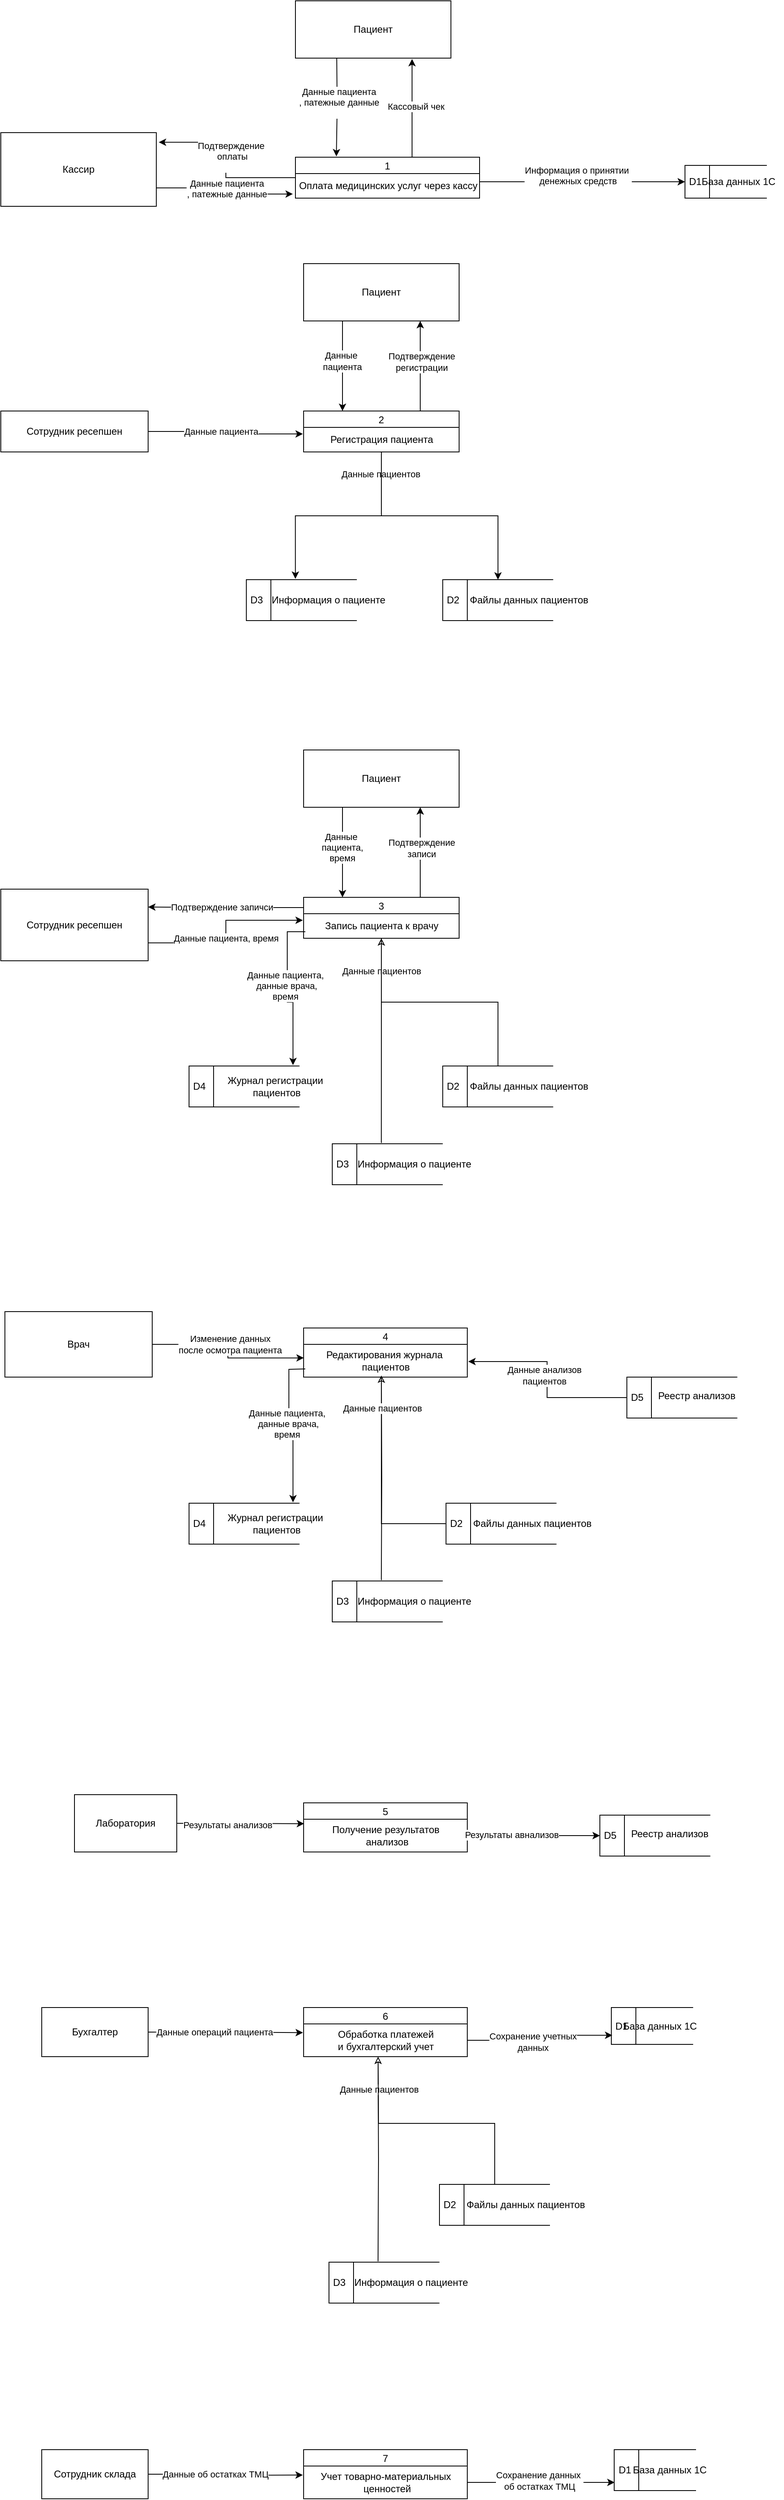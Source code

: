 <mxfile version="26.0.16">
  <diagram name="Страница — 1" id="IxBB79-dDgnIGs27lhgG">
    <mxGraphModel dx="1605" dy="782" grid="1" gridSize="10" guides="1" tooltips="1" connect="1" arrows="1" fold="1" page="1" pageScale="1" pageWidth="827" pageHeight="1169" math="0" shadow="0">
      <root>
        <mxCell id="0" />
        <mxCell id="1" parent="0" />
        <mxCell id="ZS_8tYmgAN2g3dUHmIlU-1" value="1" style="swimlane;fontStyle=0;childLayout=stackLayout;horizontal=1;startSize=20;fillColor=#ffffff;horizontalStack=0;resizeParent=1;resizeParentMax=0;resizeLast=0;collapsible=0;marginBottom=0;swimlaneFillColor=#ffffff;" parent="1" vertex="1">
          <mxGeometry x="310" y="720" width="225" height="50" as="geometry" />
        </mxCell>
        <mxCell id="ZS_8tYmgAN2g3dUHmIlU-6" value="Оплата медицинских услуг через кассу" style="text;html=1;align=center;verticalAlign=middle;resizable=0;points=[];autosize=1;strokeColor=none;fillColor=none;" parent="ZS_8tYmgAN2g3dUHmIlU-1" vertex="1">
          <mxGeometry y="20" width="225" height="30" as="geometry" />
        </mxCell>
        <mxCell id="ZS_8tYmgAN2g3dUHmIlU-9" style="edgeStyle=orthogonalEdgeStyle;rounded=0;orthogonalLoop=1;jettySize=auto;html=1;exitX=0.75;exitY=1;exitDx=0;exitDy=0;entryX=0.75;entryY=0;entryDx=0;entryDy=0;startArrow=classic;startFill=1;endArrow=none;" parent="1" edge="1">
          <mxGeometry relative="1" as="geometry">
            <mxPoint x="452.5" y="600" as="sourcePoint" />
            <mxPoint x="452.5" y="720" as="targetPoint" />
          </mxGeometry>
        </mxCell>
        <mxCell id="ZS_8tYmgAN2g3dUHmIlU-10" value="Кассовый чек" style="edgeLabel;html=1;align=center;verticalAlign=middle;resizable=0;points=[];" parent="ZS_8tYmgAN2g3dUHmIlU-9" vertex="1" connectable="0">
          <mxGeometry x="-0.04" y="4" relative="1" as="geometry">
            <mxPoint as="offset" />
          </mxGeometry>
        </mxCell>
        <mxCell id="ZS_8tYmgAN2g3dUHmIlU-2" value="Кассир" style="html=1;dashed=0;whiteSpace=wrap;" parent="1" vertex="1">
          <mxGeometry x="-50" y="690" width="190" height="90" as="geometry" />
        </mxCell>
        <mxCell id="ZS_8tYmgAN2g3dUHmIlU-4" value="&lt;div style=&quot;forced-color-adjust: none;&quot;&gt;&lt;div style=&quot;forced-color-adjust: none;&quot;&gt;Данные пациента&lt;div&gt;, патежные данные&lt;div&gt;&lt;br&gt;&lt;/div&gt;&lt;/div&gt;&lt;/div&gt;&lt;/div&gt;" style="edgeStyle=orthogonalEdgeStyle;rounded=0;orthogonalLoop=1;jettySize=auto;html=1;entryX=-0.014;entryY=0.833;entryDx=0;entryDy=0;exitX=1;exitY=0.75;exitDx=0;exitDy=0;entryPerimeter=0;" parent="1" source="ZS_8tYmgAN2g3dUHmIlU-2" target="ZS_8tYmgAN2g3dUHmIlU-6" edge="1">
          <mxGeometry x="0.077" relative="1" as="geometry">
            <mxPoint x="357.5" y="720" as="targetPoint" />
            <mxPoint as="offset" />
          </mxGeometry>
        </mxCell>
        <mxCell id="ZS_8tYmgAN2g3dUHmIlU-7" value="D1&lt;span style=&quot;white-space: pre;&quot;&gt;&#x9;&lt;/span&gt;" style="html=1;dashed=0;whiteSpace=wrap;shape=mxgraph.dfd.dataStoreID;align=left;spacingLeft=3;points=[[0,0],[0.5,0],[1,0],[0,0.5],[1,0.5],[0,1],[0.5,1],[1,1]];" parent="1" vertex="1">
          <mxGeometry x="786" y="730" width="100" height="40" as="geometry" />
        </mxCell>
        <mxCell id="ZS_8tYmgAN2g3dUHmIlU-12" style="edgeStyle=orthogonalEdgeStyle;rounded=0;orthogonalLoop=1;jettySize=auto;html=1;entryX=0;entryY=0.5;entryDx=0;entryDy=0;exitX=1;exitY=0.333;exitDx=0;exitDy=0;exitPerimeter=0;" parent="1" source="ZS_8tYmgAN2g3dUHmIlU-6" target="ZS_8tYmgAN2g3dUHmIlU-7" edge="1">
          <mxGeometry relative="1" as="geometry" />
        </mxCell>
        <mxCell id="ZS_8tYmgAN2g3dUHmIlU-14" value="Информация о принятии&amp;nbsp;&lt;div&gt;денежных средств&lt;div&gt;&lt;br&gt;&lt;/div&gt;&lt;/div&gt;" style="edgeLabel;html=1;align=center;verticalAlign=middle;resizable=0;points=[];" parent="ZS_8tYmgAN2g3dUHmIlU-12" vertex="1" connectable="0">
          <mxGeometry x="-0.309" y="1" relative="1" as="geometry">
            <mxPoint x="33" as="offset" />
          </mxGeometry>
        </mxCell>
        <mxCell id="ZS_8tYmgAN2g3dUHmIlU-13" value="&lt;span style=&quot;text-align: left; text-wrap-mode: wrap;&quot;&gt;База данных 1С&lt;/span&gt;" style="text;html=1;align=center;verticalAlign=middle;resizable=0;points=[];autosize=1;strokeColor=none;fillColor=none;" parent="1" vertex="1">
          <mxGeometry x="796" y="735" width="110" height="30" as="geometry" />
        </mxCell>
        <mxCell id="ZS_8tYmgAN2g3dUHmIlU-15" value="Сотрудник ресепшен" style="html=1;dashed=0;whiteSpace=wrap;" parent="1" vertex="1">
          <mxGeometry x="-50" y="1614" width="180" height="87.5" as="geometry" />
        </mxCell>
        <mxCell id="ZS_8tYmgAN2g3dUHmIlU-26" style="edgeStyle=orthogonalEdgeStyle;rounded=0;orthogonalLoop=1;jettySize=auto;html=1;exitX=0.75;exitY=0;exitDx=0;exitDy=0;entryX=0.75;entryY=1;entryDx=0;entryDy=0;" parent="1" source="ZS_8tYmgAN2g3dUHmIlU-16" target="ZS_8tYmgAN2g3dUHmIlU-23" edge="1">
          <mxGeometry relative="1" as="geometry" />
        </mxCell>
        <mxCell id="ZS_8tYmgAN2g3dUHmIlU-27" value="Подтверждение&lt;div&gt;&amp;nbsp;записи&amp;nbsp;&lt;/div&gt;" style="edgeLabel;html=1;align=center;verticalAlign=middle;resizable=0;points=[];" parent="ZS_8tYmgAN2g3dUHmIlU-26" vertex="1" connectable="0">
          <mxGeometry x="0.091" relative="1" as="geometry">
            <mxPoint x="1" as="offset" />
          </mxGeometry>
        </mxCell>
        <mxCell id="ZS_8tYmgAN2g3dUHmIlU-31" style="edgeStyle=orthogonalEdgeStyle;rounded=0;orthogonalLoop=1;jettySize=auto;html=1;exitX=0;exitY=0.25;exitDx=0;exitDy=0;entryX=1;entryY=0.25;entryDx=0;entryDy=0;" parent="1" source="ZS_8tYmgAN2g3dUHmIlU-16" target="ZS_8tYmgAN2g3dUHmIlU-15" edge="1">
          <mxGeometry relative="1" as="geometry" />
        </mxCell>
        <mxCell id="ZS_8tYmgAN2g3dUHmIlU-32" value="Подтверждение запичси" style="edgeLabel;html=1;align=center;verticalAlign=middle;resizable=0;points=[];" parent="ZS_8tYmgAN2g3dUHmIlU-31" vertex="1" connectable="0">
          <mxGeometry x="0.213" relative="1" as="geometry">
            <mxPoint x="15" as="offset" />
          </mxGeometry>
        </mxCell>
        <mxCell id="ZS_8tYmgAN2g3dUHmIlU-16" value="3" style="swimlane;fontStyle=0;childLayout=stackLayout;horizontal=1;startSize=20;fillColor=#ffffff;horizontalStack=0;resizeParent=1;resizeParentMax=0;resizeLast=0;collapsible=0;marginBottom=0;swimlaneFillColor=#ffffff;" parent="1" vertex="1">
          <mxGeometry x="320" y="1624" width="190" height="50" as="geometry" />
        </mxCell>
        <mxCell id="ZS_8tYmgAN2g3dUHmIlU-17" value="Запись пациента к врачу" style="text;html=1;align=center;verticalAlign=middle;resizable=0;points=[];autosize=1;strokeColor=none;fillColor=none;" parent="ZS_8tYmgAN2g3dUHmIlU-16" vertex="1">
          <mxGeometry y="20" width="190" height="30" as="geometry" />
        </mxCell>
        <mxCell id="ZS_8tYmgAN2g3dUHmIlU-18" value="Пациент" style="html=1;dashed=0;whiteSpace=wrap;" parent="1" vertex="1">
          <mxGeometry x="310" y="529" width="190" height="70" as="geometry" />
        </mxCell>
        <mxCell id="ZS_8tYmgAN2g3dUHmIlU-19" style="edgeStyle=orthogonalEdgeStyle;rounded=0;orthogonalLoop=1;jettySize=auto;html=1;entryX=0.25;entryY=0;entryDx=0;entryDy=0;exitX=0.25;exitY=1;exitDx=0;exitDy=0;" parent="1" edge="1">
          <mxGeometry relative="1" as="geometry">
            <mxPoint x="360.5" y="599" as="sourcePoint" />
            <mxPoint x="360" y="719" as="targetPoint" />
          </mxGeometry>
        </mxCell>
        <mxCell id="ZS_8tYmgAN2g3dUHmIlU-20" value="Данные пациента&lt;div&gt;, патежные данные&lt;div&gt;&lt;br&gt;&lt;/div&gt;&lt;/div&gt;" style="edgeLabel;html=1;align=center;verticalAlign=middle;resizable=0;points=[];" parent="ZS_8tYmgAN2g3dUHmIlU-19" vertex="1" connectable="0">
          <mxGeometry x="-0.106" y="2" relative="1" as="geometry">
            <mxPoint as="offset" />
          </mxGeometry>
        </mxCell>
        <mxCell id="ZS_8tYmgAN2g3dUHmIlU-21" style="edgeStyle=orthogonalEdgeStyle;rounded=0;orthogonalLoop=1;jettySize=auto;html=1;entryX=1.016;entryY=0.13;entryDx=0;entryDy=0;entryPerimeter=0;" parent="1" source="ZS_8tYmgAN2g3dUHmIlU-1" target="ZS_8tYmgAN2g3dUHmIlU-2" edge="1">
          <mxGeometry relative="1" as="geometry" />
        </mxCell>
        <mxCell id="ZS_8tYmgAN2g3dUHmIlU-22" value="Подтверждение&lt;div&gt;&amp;nbsp;о&lt;span style=&quot;background-color: light-dark(#ffffff, var(--ge-dark-color, #121212)); color: light-dark(rgb(0, 0, 0), rgb(255, 255, 255));&quot;&gt;платы&lt;/span&gt;&lt;div&gt;&lt;div&gt;&lt;br&gt;&lt;/div&gt;&lt;/div&gt;&lt;/div&gt;" style="edgeLabel;html=1;align=center;verticalAlign=middle;resizable=0;points=[];" parent="ZS_8tYmgAN2g3dUHmIlU-21" vertex="1" connectable="0">
          <mxGeometry x="0.34" y="4" relative="1" as="geometry">
            <mxPoint x="18" y="13" as="offset" />
          </mxGeometry>
        </mxCell>
        <mxCell id="ZS_8tYmgAN2g3dUHmIlU-24" style="edgeStyle=orthogonalEdgeStyle;rounded=0;orthogonalLoop=1;jettySize=auto;html=1;exitX=0.25;exitY=1;exitDx=0;exitDy=0;entryX=0.25;entryY=0;entryDx=0;entryDy=0;" parent="1" source="ZS_8tYmgAN2g3dUHmIlU-23" target="ZS_8tYmgAN2g3dUHmIlU-16" edge="1">
          <mxGeometry relative="1" as="geometry" />
        </mxCell>
        <mxCell id="ZS_8tYmgAN2g3dUHmIlU-25" value="Данные&amp;nbsp;&lt;div&gt;пациента,&lt;/div&gt;&lt;div&gt;время&lt;/div&gt;" style="edgeLabel;html=1;align=center;verticalAlign=middle;resizable=0;points=[];" parent="ZS_8tYmgAN2g3dUHmIlU-24" vertex="1" connectable="0">
          <mxGeometry x="-0.109" y="-1" relative="1" as="geometry">
            <mxPoint as="offset" />
          </mxGeometry>
        </mxCell>
        <mxCell id="ZS_8tYmgAN2g3dUHmIlU-23" value="Пациент" style="html=1;dashed=0;whiteSpace=wrap;" parent="1" vertex="1">
          <mxGeometry x="320" y="1444" width="190" height="70" as="geometry" />
        </mxCell>
        <mxCell id="ZS_8tYmgAN2g3dUHmIlU-28" style="edgeStyle=orthogonalEdgeStyle;rounded=0;orthogonalLoop=1;jettySize=auto;html=1;exitX=1;exitY=0.75;exitDx=0;exitDy=0;entryX=-0.005;entryY=0.267;entryDx=0;entryDy=0;entryPerimeter=0;" parent="1" source="ZS_8tYmgAN2g3dUHmIlU-15" target="ZS_8tYmgAN2g3dUHmIlU-17" edge="1">
          <mxGeometry relative="1" as="geometry">
            <mxPoint x="320" y="1664" as="targetPoint" />
          </mxGeometry>
        </mxCell>
        <mxCell id="ZS_8tYmgAN2g3dUHmIlU-30" value="Данные пациента, время" style="edgeLabel;html=1;align=center;verticalAlign=middle;resizable=0;points=[];" parent="ZS_8tYmgAN2g3dUHmIlU-28" vertex="1" connectable="0">
          <mxGeometry x="-0.074" relative="1" as="geometry">
            <mxPoint as="offset" />
          </mxGeometry>
        </mxCell>
        <mxCell id="ZS_8tYmgAN2g3dUHmIlU-33" value="Врач" style="html=1;dashed=0;whiteSpace=wrap;" parent="1" vertex="1">
          <mxGeometry x="-45" y="2130" width="180" height="80" as="geometry" />
        </mxCell>
        <mxCell id="ZS_8tYmgAN2g3dUHmIlU-38" value="D4" style="html=1;dashed=0;whiteSpace=wrap;shape=mxgraph.dfd.dataStoreID;align=left;spacingLeft=3;points=[[0,0],[0.5,0],[1,0],[0,0.5],[1,0.5],[0,1],[0.5,1],[1,1]];" parent="1" vertex="1">
          <mxGeometry x="180" y="1830" width="135" height="50" as="geometry" />
        </mxCell>
        <mxCell id="ZS_8tYmgAN2g3dUHmIlU-39" value="Журнал регистрации&lt;div&gt;&amp;nbsp;пациентов&lt;/div&gt;" style="text;html=1;align=center;verticalAlign=middle;resizable=0;points=[];autosize=1;strokeColor=none;fillColor=none;" parent="1" vertex="1">
          <mxGeometry x="215" y="1835" width="140" height="40" as="geometry" />
        </mxCell>
        <mxCell id="ZS_8tYmgAN2g3dUHmIlU-40" value="D3" style="html=1;dashed=0;whiteSpace=wrap;shape=mxgraph.dfd.dataStoreID;align=left;spacingLeft=3;points=[[0,0],[0.5,0],[1,0],[0,0.5],[1,0.5],[0,1],[0.5,1],[1,1]];" parent="1" vertex="1">
          <mxGeometry x="355" y="1925" width="135" height="50" as="geometry" />
        </mxCell>
        <mxCell id="ZS_8tYmgAN2g3dUHmIlU-41" value="Информация о пациенте" style="text;html=1;align=center;verticalAlign=middle;resizable=0;points=[];autosize=1;strokeColor=none;fillColor=none;" parent="1" vertex="1">
          <mxGeometry x="375" y="1935" width="160" height="30" as="geometry" />
        </mxCell>
        <mxCell id="ZS_8tYmgAN2g3dUHmIlU-42" value="D2" style="html=1;dashed=0;whiteSpace=wrap;shape=mxgraph.dfd.dataStoreID;align=left;spacingLeft=3;points=[[0,0],[0.5,0],[1,0],[0,0.5],[1,0.5],[0,1],[0.5,1],[1,1]];" parent="1" vertex="1">
          <mxGeometry x="490" y="1830" width="135" height="50" as="geometry" />
        </mxCell>
        <mxCell id="ZS_8tYmgAN2g3dUHmIlU-43" value="Файлы данных пациентов" style="text;html=1;align=center;verticalAlign=middle;resizable=0;points=[];autosize=1;strokeColor=none;fillColor=none;" parent="1" vertex="1">
          <mxGeometry x="510" y="1840" width="170" height="30" as="geometry" />
        </mxCell>
        <mxCell id="ZS_8tYmgAN2g3dUHmIlU-44" style="edgeStyle=orthogonalEdgeStyle;rounded=0;orthogonalLoop=1;jettySize=auto;html=1;entryX=0.941;entryY=-0.02;entryDx=0;entryDy=0;entryPerimeter=0;exitX=0.011;exitY=0.733;exitDx=0;exitDy=0;exitPerimeter=0;" parent="1" source="ZS_8tYmgAN2g3dUHmIlU-17" target="ZS_8tYmgAN2g3dUHmIlU-38" edge="1">
          <mxGeometry relative="1" as="geometry" />
        </mxCell>
        <mxCell id="ZS_8tYmgAN2g3dUHmIlU-45" value="Данные пациента,&amp;nbsp;&lt;div&gt;данные врача,&lt;/div&gt;&lt;div&gt;время&amp;nbsp;&lt;/div&gt;" style="edgeLabel;html=1;align=center;verticalAlign=middle;resizable=0;points=[];" parent="ZS_8tYmgAN2g3dUHmIlU-44" vertex="1" connectable="0">
          <mxGeometry x="-0.083" y="-1" relative="1" as="geometry">
            <mxPoint as="offset" />
          </mxGeometry>
        </mxCell>
        <mxCell id="ZS_8tYmgAN2g3dUHmIlU-46" style="edgeStyle=orthogonalEdgeStyle;rounded=0;orthogonalLoop=1;jettySize=auto;html=1;entryX=0.444;entryY=-0.02;entryDx=0;entryDy=0;entryPerimeter=0;startArrow=classic;startFill=0;endArrow=none;" parent="1" source="ZS_8tYmgAN2g3dUHmIlU-17" target="ZS_8tYmgAN2g3dUHmIlU-40" edge="1">
          <mxGeometry relative="1" as="geometry" />
        </mxCell>
        <mxCell id="ZS_8tYmgAN2g3dUHmIlU-47" value="Данные пациентов" style="edgeLabel;html=1;align=center;verticalAlign=middle;resizable=0;points=[];" parent="ZS_8tYmgAN2g3dUHmIlU-46" vertex="1" connectable="0">
          <mxGeometry x="-0.2" y="1" relative="1" as="geometry">
            <mxPoint x="-1" y="-60" as="offset" />
          </mxGeometry>
        </mxCell>
        <mxCell id="ZS_8tYmgAN2g3dUHmIlU-48" style="edgeStyle=orthogonalEdgeStyle;rounded=0;orthogonalLoop=1;jettySize=auto;html=1;entryX=0.5;entryY=0;entryDx=0;entryDy=0;endArrow=none;startFill=0;" parent="1" source="ZS_8tYmgAN2g3dUHmIlU-17" target="ZS_8tYmgAN2g3dUHmIlU-42" edge="1">
          <mxGeometry relative="1" as="geometry" />
        </mxCell>
        <mxCell id="ZS_8tYmgAN2g3dUHmIlU-49" value="Сотрудник ресепшен" style="html=1;dashed=0;whiteSpace=wrap;" parent="1" vertex="1">
          <mxGeometry x="-50" y="1030" width="180" height="50" as="geometry" />
        </mxCell>
        <mxCell id="ZS_8tYmgAN2g3dUHmIlU-50" style="edgeStyle=orthogonalEdgeStyle;rounded=0;orthogonalLoop=1;jettySize=auto;html=1;exitX=0.75;exitY=0;exitDx=0;exitDy=0;entryX=0.75;entryY=1;entryDx=0;entryDy=0;" parent="1" source="ZS_8tYmgAN2g3dUHmIlU-54" target="ZS_8tYmgAN2g3dUHmIlU-58" edge="1">
          <mxGeometry relative="1" as="geometry" />
        </mxCell>
        <mxCell id="ZS_8tYmgAN2g3dUHmIlU-51" value="Подтверждение&lt;div&gt;&amp;nbsp;регистрации&amp;nbsp;&lt;/div&gt;" style="edgeLabel;html=1;align=center;verticalAlign=middle;resizable=0;points=[];" parent="ZS_8tYmgAN2g3dUHmIlU-50" vertex="1" connectable="0">
          <mxGeometry x="0.091" relative="1" as="geometry">
            <mxPoint x="1" as="offset" />
          </mxGeometry>
        </mxCell>
        <mxCell id="ZS_8tYmgAN2g3dUHmIlU-54" value="2" style="swimlane;fontStyle=0;childLayout=stackLayout;horizontal=1;startSize=20;fillColor=#ffffff;horizontalStack=0;resizeParent=1;resizeParentMax=0;resizeLast=0;collapsible=0;marginBottom=0;swimlaneFillColor=#ffffff;" parent="1" vertex="1">
          <mxGeometry x="320" y="1030" width="190" height="50" as="geometry" />
        </mxCell>
        <mxCell id="ZS_8tYmgAN2g3dUHmIlU-55" value="Регистрация пациента" style="text;html=1;align=center;verticalAlign=middle;resizable=0;points=[];autosize=1;strokeColor=none;fillColor=none;" parent="ZS_8tYmgAN2g3dUHmIlU-54" vertex="1">
          <mxGeometry y="20" width="190" height="30" as="geometry" />
        </mxCell>
        <mxCell id="ZS_8tYmgAN2g3dUHmIlU-56" style="edgeStyle=orthogonalEdgeStyle;rounded=0;orthogonalLoop=1;jettySize=auto;html=1;exitX=0.25;exitY=1;exitDx=0;exitDy=0;entryX=0.25;entryY=0;entryDx=0;entryDy=0;" parent="1" source="ZS_8tYmgAN2g3dUHmIlU-58" target="ZS_8tYmgAN2g3dUHmIlU-54" edge="1">
          <mxGeometry relative="1" as="geometry" />
        </mxCell>
        <mxCell id="ZS_8tYmgAN2g3dUHmIlU-57" value="Данные&amp;nbsp;&lt;div&gt;пациента&lt;/div&gt;" style="edgeLabel;html=1;align=center;verticalAlign=middle;resizable=0;points=[];" parent="ZS_8tYmgAN2g3dUHmIlU-56" vertex="1" connectable="0">
          <mxGeometry x="-0.109" y="-1" relative="1" as="geometry">
            <mxPoint as="offset" />
          </mxGeometry>
        </mxCell>
        <mxCell id="ZS_8tYmgAN2g3dUHmIlU-58" value="Пациент" style="html=1;dashed=0;whiteSpace=wrap;" parent="1" vertex="1">
          <mxGeometry x="320" y="850" width="190" height="70" as="geometry" />
        </mxCell>
        <mxCell id="ZS_8tYmgAN2g3dUHmIlU-59" style="edgeStyle=orthogonalEdgeStyle;rounded=0;orthogonalLoop=1;jettySize=auto;html=1;exitX=1;exitY=0.5;exitDx=0;exitDy=0;entryX=-0.005;entryY=0.267;entryDx=0;entryDy=0;entryPerimeter=0;" parent="1" source="ZS_8tYmgAN2g3dUHmIlU-49" target="ZS_8tYmgAN2g3dUHmIlU-55" edge="1">
          <mxGeometry relative="1" as="geometry">
            <mxPoint x="320" y="1070" as="targetPoint" />
          </mxGeometry>
        </mxCell>
        <mxCell id="ZS_8tYmgAN2g3dUHmIlU-60" value="Данные пациента" style="edgeLabel;html=1;align=center;verticalAlign=middle;resizable=0;points=[];" parent="ZS_8tYmgAN2g3dUHmIlU-59" vertex="1" connectable="0">
          <mxGeometry x="-0.074" relative="1" as="geometry">
            <mxPoint as="offset" />
          </mxGeometry>
        </mxCell>
        <mxCell id="ZS_8tYmgAN2g3dUHmIlU-68" value="D3" style="html=1;dashed=0;whiteSpace=wrap;shape=mxgraph.dfd.dataStoreID;align=left;spacingLeft=3;points=[[0,0],[0.5,0],[1,0],[0,0.5],[1,0.5],[0,1],[0.5,1],[1,1]];" parent="1" vertex="1">
          <mxGeometry x="250" y="1236" width="135" height="50" as="geometry" />
        </mxCell>
        <mxCell id="ZS_8tYmgAN2g3dUHmIlU-69" value="Информация о пациенте" style="text;html=1;align=center;verticalAlign=middle;resizable=0;points=[];autosize=1;strokeColor=none;fillColor=none;" parent="1" vertex="1">
          <mxGeometry x="270" y="1246" width="160" height="30" as="geometry" />
        </mxCell>
        <mxCell id="ZS_8tYmgAN2g3dUHmIlU-70" value="D2" style="html=1;dashed=0;whiteSpace=wrap;shape=mxgraph.dfd.dataStoreID;align=left;spacingLeft=3;points=[[0,0],[0.5,0],[1,0],[0,0.5],[1,0.5],[0,1],[0.5,1],[1,1]];" parent="1" vertex="1">
          <mxGeometry x="490" y="1236" width="135" height="50" as="geometry" />
        </mxCell>
        <mxCell id="ZS_8tYmgAN2g3dUHmIlU-71" value="Файлы данных пациентов" style="text;html=1;align=center;verticalAlign=middle;resizable=0;points=[];autosize=1;strokeColor=none;fillColor=none;" parent="1" vertex="1">
          <mxGeometry x="510" y="1246" width="170" height="30" as="geometry" />
        </mxCell>
        <mxCell id="ZS_8tYmgAN2g3dUHmIlU-74" style="edgeStyle=orthogonalEdgeStyle;rounded=0;orthogonalLoop=1;jettySize=auto;html=1;entryX=0.444;entryY=-0.02;entryDx=0;entryDy=0;entryPerimeter=0;" parent="1" source="ZS_8tYmgAN2g3dUHmIlU-55" target="ZS_8tYmgAN2g3dUHmIlU-68" edge="1">
          <mxGeometry relative="1" as="geometry" />
        </mxCell>
        <mxCell id="ZS_8tYmgAN2g3dUHmIlU-75" value="Данные пациентов" style="edgeLabel;html=1;align=center;verticalAlign=middle;resizable=0;points=[];" parent="ZS_8tYmgAN2g3dUHmIlU-74" vertex="1" connectable="0">
          <mxGeometry x="-0.2" y="1" relative="1" as="geometry">
            <mxPoint x="25" y="-52" as="offset" />
          </mxGeometry>
        </mxCell>
        <mxCell id="ZS_8tYmgAN2g3dUHmIlU-76" style="edgeStyle=orthogonalEdgeStyle;rounded=0;orthogonalLoop=1;jettySize=auto;html=1;entryX=0.5;entryY=0;entryDx=0;entryDy=0;" parent="1" source="ZS_8tYmgAN2g3dUHmIlU-55" target="ZS_8tYmgAN2g3dUHmIlU-70" edge="1">
          <mxGeometry relative="1" as="geometry" />
        </mxCell>
        <mxCell id="ZS_8tYmgAN2g3dUHmIlU-77" value="4" style="swimlane;fontStyle=0;childLayout=stackLayout;horizontal=1;startSize=20;fillColor=#ffffff;horizontalStack=0;resizeParent=1;resizeParentMax=0;resizeLast=0;collapsible=0;marginBottom=0;swimlaneFillColor=#ffffff;" parent="1" vertex="1">
          <mxGeometry x="320" y="2150" width="200" height="60" as="geometry" />
        </mxCell>
        <mxCell id="ZS_8tYmgAN2g3dUHmIlU-78" value="Редактирования журнала&amp;nbsp;&lt;div&gt;пациентов&lt;/div&gt;" style="text;html=1;align=center;verticalAlign=middle;resizable=0;points=[];autosize=1;strokeColor=none;fillColor=none;" parent="ZS_8tYmgAN2g3dUHmIlU-77" vertex="1">
          <mxGeometry y="20" width="200" height="40" as="geometry" />
        </mxCell>
        <mxCell id="ZS_8tYmgAN2g3dUHmIlU-79" value="D4" style="html=1;dashed=0;whiteSpace=wrap;shape=mxgraph.dfd.dataStoreID;align=left;spacingLeft=3;points=[[0,0],[0.5,0],[1,0],[0,0.5],[1,0.5],[0,1],[0.5,1],[1,1]];" parent="1" vertex="1">
          <mxGeometry x="180" y="2364.01" width="135" height="50" as="geometry" />
        </mxCell>
        <mxCell id="ZS_8tYmgAN2g3dUHmIlU-80" value="Журнал регистрации&lt;div&gt;&amp;nbsp;пациентов&lt;/div&gt;" style="text;html=1;align=center;verticalAlign=middle;resizable=0;points=[];autosize=1;strokeColor=none;fillColor=none;" parent="1" vertex="1">
          <mxGeometry x="215" y="2369.01" width="140" height="40" as="geometry" />
        </mxCell>
        <mxCell id="ZS_8tYmgAN2g3dUHmIlU-81" value="D3" style="html=1;dashed=0;whiteSpace=wrap;shape=mxgraph.dfd.dataStoreID;align=left;spacingLeft=3;points=[[0,0],[0.5,0],[1,0],[0,0.5],[1,0.5],[0,1],[0.5,1],[1,1]];" parent="1" vertex="1">
          <mxGeometry x="355" y="2459.01" width="135" height="50" as="geometry" />
        </mxCell>
        <mxCell id="ZS_8tYmgAN2g3dUHmIlU-82" value="Информация о пациенте" style="text;html=1;align=center;verticalAlign=middle;resizable=0;points=[];autosize=1;strokeColor=none;fillColor=none;" parent="1" vertex="1">
          <mxGeometry x="375" y="2469.01" width="160" height="30" as="geometry" />
        </mxCell>
        <mxCell id="m4judmQ7XXCQ_0zq8yp4-1" style="edgeStyle=orthogonalEdgeStyle;rounded=0;orthogonalLoop=1;jettySize=auto;html=1;endArrow=none;startFill=0;" parent="1" source="ZS_8tYmgAN2g3dUHmIlU-83" edge="1">
          <mxGeometry relative="1" as="geometry">
            <mxPoint x="414" y="2210" as="targetPoint" />
            <Array as="points">
              <mxPoint x="415" y="2389" />
              <mxPoint x="415" y="2210" />
            </Array>
          </mxGeometry>
        </mxCell>
        <mxCell id="ZS_8tYmgAN2g3dUHmIlU-83" value="D2" style="html=1;dashed=0;whiteSpace=wrap;shape=mxgraph.dfd.dataStoreID;align=left;spacingLeft=3;points=[[0,0],[0.5,0],[1,0],[0,0.5],[1,0.5],[0,1],[0.5,1],[1,1]];" parent="1" vertex="1">
          <mxGeometry x="494" y="2364.01" width="135" height="50" as="geometry" />
        </mxCell>
        <mxCell id="ZS_8tYmgAN2g3dUHmIlU-84" value="Файлы данных пациентов" style="text;html=1;align=center;verticalAlign=middle;resizable=0;points=[];autosize=1;strokeColor=none;fillColor=none;" parent="1" vertex="1">
          <mxGeometry x="514" y="2374.01" width="170" height="30" as="geometry" />
        </mxCell>
        <mxCell id="ZS_8tYmgAN2g3dUHmIlU-85" style="edgeStyle=orthogonalEdgeStyle;rounded=0;orthogonalLoop=1;jettySize=auto;html=1;entryX=0.941;entryY=-0.02;entryDx=0;entryDy=0;entryPerimeter=0;exitX=0.011;exitY=0.733;exitDx=0;exitDy=0;exitPerimeter=0;" parent="1" target="ZS_8tYmgAN2g3dUHmIlU-79" edge="1">
          <mxGeometry relative="1" as="geometry">
            <mxPoint x="322" y="2200.01" as="sourcePoint" />
          </mxGeometry>
        </mxCell>
        <mxCell id="ZS_8tYmgAN2g3dUHmIlU-86" value="Данные пациента,&amp;nbsp;&lt;div&gt;данные врача,&lt;/div&gt;&lt;div&gt;время&amp;nbsp;&lt;/div&gt;" style="edgeLabel;html=1;align=center;verticalAlign=middle;resizable=0;points=[];" parent="ZS_8tYmgAN2g3dUHmIlU-85" vertex="1" connectable="0">
          <mxGeometry x="-0.083" y="-1" relative="1" as="geometry">
            <mxPoint as="offset" />
          </mxGeometry>
        </mxCell>
        <mxCell id="ZS_8tYmgAN2g3dUHmIlU-87" style="edgeStyle=orthogonalEdgeStyle;rounded=0;orthogonalLoop=1;jettySize=auto;html=1;entryX=0.444;entryY=-0.02;entryDx=0;entryDy=0;entryPerimeter=0;startArrow=classic;startFill=0;endArrow=none;" parent="1" target="ZS_8tYmgAN2g3dUHmIlU-81" edge="1">
          <mxGeometry relative="1" as="geometry">
            <mxPoint x="415" y="2208.01" as="sourcePoint" />
          </mxGeometry>
        </mxCell>
        <mxCell id="ZS_8tYmgAN2g3dUHmIlU-88" value="Данные пациентов" style="edgeLabel;html=1;align=center;verticalAlign=middle;resizable=0;points=[];" parent="ZS_8tYmgAN2g3dUHmIlU-87" vertex="1" connectable="0">
          <mxGeometry x="-0.2" y="1" relative="1" as="geometry">
            <mxPoint x="-1" y="-60" as="offset" />
          </mxGeometry>
        </mxCell>
        <mxCell id="ZS_8tYmgAN2g3dUHmIlU-93" value="D5" style="html=1;dashed=0;whiteSpace=wrap;shape=mxgraph.dfd.dataStoreID;align=left;spacingLeft=3;points=[[0,0],[0.5,0],[1,0],[0,0.5],[1,0.5],[0,1],[0.5,1],[1,1]];" parent="1" vertex="1">
          <mxGeometry x="715" y="2210" width="135" height="50" as="geometry" />
        </mxCell>
        <mxCell id="ZS_8tYmgAN2g3dUHmIlU-94" value="Реестр анализов&lt;div&gt;&lt;br&gt;&lt;/div&gt;" style="text;html=1;align=center;verticalAlign=middle;resizable=0;points=[];autosize=1;strokeColor=none;fillColor=none;" parent="1" vertex="1">
          <mxGeometry x="740" y="2220" width="120" height="40" as="geometry" />
        </mxCell>
        <mxCell id="ZS_8tYmgAN2g3dUHmIlU-95" style="edgeStyle=orthogonalEdgeStyle;rounded=0;orthogonalLoop=1;jettySize=auto;html=1;entryX=1.006;entryY=0.525;entryDx=0;entryDy=0;entryPerimeter=0;" parent="1" source="ZS_8tYmgAN2g3dUHmIlU-93" target="ZS_8tYmgAN2g3dUHmIlU-78" edge="1">
          <mxGeometry relative="1" as="geometry" />
        </mxCell>
        <mxCell id="ZS_8tYmgAN2g3dUHmIlU-96" value="Данные анализов&lt;div&gt;пациентов&lt;/div&gt;" style="edgeLabel;html=1;align=center;verticalAlign=middle;resizable=0;points=[];" parent="ZS_8tYmgAN2g3dUHmIlU-95" vertex="1" connectable="0">
          <mxGeometry x="0.047" y="4" relative="1" as="geometry">
            <mxPoint as="offset" />
          </mxGeometry>
        </mxCell>
        <mxCell id="ZS_8tYmgAN2g3dUHmIlU-97" style="edgeStyle=orthogonalEdgeStyle;rounded=0;orthogonalLoop=1;jettySize=auto;html=1;entryX=0.001;entryY=0.414;entryDx=0;entryDy=0;entryPerimeter=0;" parent="1" source="ZS_8tYmgAN2g3dUHmIlU-33" target="ZS_8tYmgAN2g3dUHmIlU-78" edge="1">
          <mxGeometry relative="1" as="geometry" />
        </mxCell>
        <mxCell id="ZS_8tYmgAN2g3dUHmIlU-98" value="Изменение данных&lt;div&gt;после осмотра пациента&lt;/div&gt;" style="edgeLabel;html=1;align=center;verticalAlign=middle;resizable=0;points=[];" parent="ZS_8tYmgAN2g3dUHmIlU-97" vertex="1" connectable="0">
          <mxGeometry x="-0.2" y="3" relative="1" as="geometry">
            <mxPoint x="14" y="3" as="offset" />
          </mxGeometry>
        </mxCell>
        <mxCell id="ZS_8tYmgAN2g3dUHmIlU-99" value="5" style="swimlane;fontStyle=0;childLayout=stackLayout;horizontal=1;startSize=20;fillColor=#ffffff;horizontalStack=0;resizeParent=1;resizeParentMax=0;resizeLast=0;collapsible=0;marginBottom=0;swimlaneFillColor=#ffffff;" parent="1" vertex="1">
          <mxGeometry x="320" y="2730" width="200" height="60" as="geometry" />
        </mxCell>
        <mxCell id="ZS_8tYmgAN2g3dUHmIlU-100" value="Получение результатов&lt;div&gt;&amp;nbsp;анализов&lt;/div&gt;" style="text;html=1;align=center;verticalAlign=middle;resizable=0;points=[];autosize=1;strokeColor=none;fillColor=none;" parent="ZS_8tYmgAN2g3dUHmIlU-99" vertex="1">
          <mxGeometry y="20" width="200" height="40" as="geometry" />
        </mxCell>
        <mxCell id="ZS_8tYmgAN2g3dUHmIlU-101" value="D5" style="html=1;dashed=0;whiteSpace=wrap;shape=mxgraph.dfd.dataStoreID;align=left;spacingLeft=3;points=[[0,0],[0.5,0],[1,0],[0,0.5],[1,0.5],[0,1],[0.5,1],[1,1]];" parent="1" vertex="1">
          <mxGeometry x="682" y="2745" width="135" height="50" as="geometry" />
        </mxCell>
        <mxCell id="ZS_8tYmgAN2g3dUHmIlU-102" value="Реестр анализов&lt;div&gt;&lt;br&gt;&lt;/div&gt;" style="text;html=1;align=center;verticalAlign=middle;resizable=0;points=[];autosize=1;strokeColor=none;fillColor=none;" parent="1" vertex="1">
          <mxGeometry x="707" y="2755" width="120" height="40" as="geometry" />
        </mxCell>
        <mxCell id="ZS_8tYmgAN2g3dUHmIlU-103" value="Лаборатория" style="html=1;dashed=0;whiteSpace=wrap;" parent="1" vertex="1">
          <mxGeometry x="40" y="2720" width="125" height="70" as="geometry" />
        </mxCell>
        <mxCell id="ZS_8tYmgAN2g3dUHmIlU-104" style="edgeStyle=orthogonalEdgeStyle;rounded=0;orthogonalLoop=1;jettySize=auto;html=1;entryX=0.003;entryY=0.137;entryDx=0;entryDy=0;entryPerimeter=0;" parent="1" source="ZS_8tYmgAN2g3dUHmIlU-103" target="ZS_8tYmgAN2g3dUHmIlU-100" edge="1">
          <mxGeometry relative="1" as="geometry" />
        </mxCell>
        <mxCell id="ZS_8tYmgAN2g3dUHmIlU-105" value="Результаты анализов" style="edgeLabel;html=1;align=center;verticalAlign=middle;resizable=0;points=[];" parent="ZS_8tYmgAN2g3dUHmIlU-104" vertex="1" connectable="0">
          <mxGeometry x="-0.208" y="-2" relative="1" as="geometry">
            <mxPoint as="offset" />
          </mxGeometry>
        </mxCell>
        <mxCell id="ZS_8tYmgAN2g3dUHmIlU-106" style="edgeStyle=orthogonalEdgeStyle;rounded=0;orthogonalLoop=1;jettySize=auto;html=1;entryX=0;entryY=0.5;entryDx=0;entryDy=0;" parent="1" source="ZS_8tYmgAN2g3dUHmIlU-100" target="ZS_8tYmgAN2g3dUHmIlU-101" edge="1">
          <mxGeometry relative="1" as="geometry" />
        </mxCell>
        <mxCell id="ZS_8tYmgAN2g3dUHmIlU-107" value="Результаты авнализов" style="edgeLabel;html=1;align=center;verticalAlign=middle;resizable=0;points=[];" parent="ZS_8tYmgAN2g3dUHmIlU-106" vertex="1" connectable="0">
          <mxGeometry x="-0.333" relative="1" as="geometry">
            <mxPoint y="-1" as="offset" />
          </mxGeometry>
        </mxCell>
        <mxCell id="ZS_8tYmgAN2g3dUHmIlU-108" value="6" style="swimlane;fontStyle=0;childLayout=stackLayout;horizontal=1;startSize=20;fillColor=#ffffff;horizontalStack=0;resizeParent=1;resizeParentMax=0;resizeLast=0;collapsible=0;marginBottom=0;swimlaneFillColor=#ffffff;" parent="1" vertex="1">
          <mxGeometry x="320" y="2980" width="200" height="60" as="geometry" />
        </mxCell>
        <mxCell id="ZS_8tYmgAN2g3dUHmIlU-109" value="Обработка платежей&lt;div&gt;и бухгалтерский учет&lt;/div&gt;" style="text;html=1;align=center;verticalAlign=middle;resizable=0;points=[];autosize=1;strokeColor=none;fillColor=none;" parent="ZS_8tYmgAN2g3dUHmIlU-108" vertex="1">
          <mxGeometry y="20" width="200" height="40" as="geometry" />
        </mxCell>
        <mxCell id="ZS_8tYmgAN2g3dUHmIlU-110" value="Бухгалтер" style="html=1;dashed=0;whiteSpace=wrap;" parent="1" vertex="1">
          <mxGeometry y="2980" width="130" height="60" as="geometry" />
        </mxCell>
        <mxCell id="ZS_8tYmgAN2g3dUHmIlU-111" value="D1&lt;span style=&quot;white-space: pre;&quot;&gt;&#x9;&lt;/span&gt;" style="html=1;dashed=0;whiteSpace=wrap;shape=mxgraph.dfd.dataStoreID;align=left;spacingLeft=3;points=[[0,0],[0.5,0],[1,0],[0,0.5],[1,0.5],[0,1],[0.5,1],[1,1]];" parent="1" vertex="1">
          <mxGeometry x="696" y="2980" width="100" height="45" as="geometry" />
        </mxCell>
        <mxCell id="ZS_8tYmgAN2g3dUHmIlU-112" value="&lt;span style=&quot;text-align: left; text-wrap-mode: wrap;&quot;&gt;База данных 1С&lt;/span&gt;" style="text;html=1;align=center;verticalAlign=middle;resizable=0;points=[];autosize=1;strokeColor=none;fillColor=none;" parent="1" vertex="1">
          <mxGeometry x="699.5" y="2987.5" width="110" height="30" as="geometry" />
        </mxCell>
        <mxCell id="ZS_8tYmgAN2g3dUHmIlU-113" style="edgeStyle=orthogonalEdgeStyle;rounded=0;orthogonalLoop=1;jettySize=auto;html=1;entryX=-0.004;entryY=0.267;entryDx=0;entryDy=0;entryPerimeter=0;" parent="1" source="ZS_8tYmgAN2g3dUHmIlU-110" target="ZS_8tYmgAN2g3dUHmIlU-109" edge="1">
          <mxGeometry relative="1" as="geometry" />
        </mxCell>
        <mxCell id="ZS_8tYmgAN2g3dUHmIlU-114" value="Данные операций пациента" style="edgeLabel;html=1;align=center;verticalAlign=middle;resizable=0;points=[];" parent="ZS_8tYmgAN2g3dUHmIlU-113" vertex="1" connectable="0">
          <mxGeometry x="-0.146" relative="1" as="geometry">
            <mxPoint as="offset" />
          </mxGeometry>
        </mxCell>
        <mxCell id="ZS_8tYmgAN2g3dUHmIlU-115" style="edgeStyle=orthogonalEdgeStyle;rounded=0;orthogonalLoop=1;jettySize=auto;html=1;entryX=0.444;entryY=-0.02;entryDx=0;entryDy=0;entryPerimeter=0;startArrow=classic;startFill=0;endArrow=none;" parent="1" target="ZS_8tYmgAN2g3dUHmIlU-118" edge="1">
          <mxGeometry relative="1" as="geometry">
            <mxPoint x="411" y="3040" as="sourcePoint" />
          </mxGeometry>
        </mxCell>
        <mxCell id="ZS_8tYmgAN2g3dUHmIlU-116" value="Данные пациентов" style="edgeLabel;html=1;align=center;verticalAlign=middle;resizable=0;points=[];" parent="ZS_8tYmgAN2g3dUHmIlU-115" vertex="1" connectable="0">
          <mxGeometry x="-0.2" y="1" relative="1" as="geometry">
            <mxPoint x="-1" y="-60" as="offset" />
          </mxGeometry>
        </mxCell>
        <mxCell id="ZS_8tYmgAN2g3dUHmIlU-117" style="edgeStyle=orthogonalEdgeStyle;rounded=0;orthogonalLoop=1;jettySize=auto;html=1;exitX=0.5;exitY=0;exitDx=0;exitDy=0;entryX=0.498;entryY=1.108;entryDx=0;entryDy=0;entryPerimeter=0;endArrow=none;startFill=0;" parent="1" source="ZS_8tYmgAN2g3dUHmIlU-120" edge="1">
          <mxGeometry relative="1" as="geometry">
            <mxPoint x="411" y="3045.99" as="targetPoint" />
          </mxGeometry>
        </mxCell>
        <mxCell id="ZS_8tYmgAN2g3dUHmIlU-118" value="D3" style="html=1;dashed=0;whiteSpace=wrap;shape=mxgraph.dfd.dataStoreID;align=left;spacingLeft=3;points=[[0,0],[0.5,0],[1,0],[0,0.5],[1,0.5],[0,1],[0.5,1],[1,1]];" parent="1" vertex="1">
          <mxGeometry x="351" y="3291" width="135" height="50" as="geometry" />
        </mxCell>
        <mxCell id="ZS_8tYmgAN2g3dUHmIlU-119" value="Информация о пациенте" style="text;html=1;align=center;verticalAlign=middle;resizable=0;points=[];autosize=1;strokeColor=none;fillColor=none;" parent="1" vertex="1">
          <mxGeometry x="371" y="3301" width="160" height="30" as="geometry" />
        </mxCell>
        <mxCell id="ZS_8tYmgAN2g3dUHmIlU-120" value="D2" style="html=1;dashed=0;whiteSpace=wrap;shape=mxgraph.dfd.dataStoreID;align=left;spacingLeft=3;points=[[0,0],[0.5,0],[1,0],[0,0.5],[1,0.5],[0,1],[0.5,1],[1,1]];" parent="1" vertex="1">
          <mxGeometry x="486" y="3196" width="135" height="50" as="geometry" />
        </mxCell>
        <mxCell id="ZS_8tYmgAN2g3dUHmIlU-121" value="Файлы данных пациентов" style="text;html=1;align=center;verticalAlign=middle;resizable=0;points=[];autosize=1;strokeColor=none;fillColor=none;" parent="1" vertex="1">
          <mxGeometry x="506" y="3206" width="170" height="30" as="geometry" />
        </mxCell>
        <mxCell id="ZS_8tYmgAN2g3dUHmIlU-122" style="edgeStyle=orthogonalEdgeStyle;rounded=0;orthogonalLoop=1;jettySize=auto;html=1;entryX=0.012;entryY=0.754;entryDx=0;entryDy=0;entryPerimeter=0;" parent="1" source="ZS_8tYmgAN2g3dUHmIlU-109" target="ZS_8tYmgAN2g3dUHmIlU-111" edge="1">
          <mxGeometry relative="1" as="geometry" />
        </mxCell>
        <mxCell id="ZS_8tYmgAN2g3dUHmIlU-123" value="Сохранение учетных&lt;div&gt;данных&lt;/div&gt;" style="edgeLabel;html=1;align=center;verticalAlign=middle;resizable=0;points=[];" parent="ZS_8tYmgAN2g3dUHmIlU-122" vertex="1" connectable="0">
          <mxGeometry x="-0.126" y="-2" relative="1" as="geometry">
            <mxPoint as="offset" />
          </mxGeometry>
        </mxCell>
        <mxCell id="ZS_8tYmgAN2g3dUHmIlU-124" value="7" style="swimlane;fontStyle=0;childLayout=stackLayout;horizontal=1;startSize=20;fillColor=#ffffff;horizontalStack=0;resizeParent=1;resizeParentMax=0;resizeLast=0;collapsible=0;marginBottom=0;swimlaneFillColor=#ffffff;" parent="1" vertex="1">
          <mxGeometry x="320" y="3520" width="200" height="60" as="geometry" />
        </mxCell>
        <mxCell id="ZS_8tYmgAN2g3dUHmIlU-126" value="Учет товарно-материальных&lt;div&gt;&amp;nbsp;ценностей&lt;/div&gt;" style="text;html=1;align=center;verticalAlign=middle;resizable=0;points=[];autosize=1;strokeColor=none;fillColor=none;" parent="ZS_8tYmgAN2g3dUHmIlU-124" vertex="1">
          <mxGeometry y="20" width="200" height="40" as="geometry" />
        </mxCell>
        <mxCell id="ZS_8tYmgAN2g3dUHmIlU-127" value="Сотрудник склада" style="html=1;dashed=0;whiteSpace=wrap;" parent="1" vertex="1">
          <mxGeometry y="3520" width="130" height="60" as="geometry" />
        </mxCell>
        <mxCell id="ZS_8tYmgAN2g3dUHmIlU-128" style="edgeStyle=orthogonalEdgeStyle;rounded=0;orthogonalLoop=1;jettySize=auto;html=1;entryX=-0.004;entryY=0.267;entryDx=0;entryDy=0;entryPerimeter=0;" parent="1" source="ZS_8tYmgAN2g3dUHmIlU-127" edge="1">
          <mxGeometry relative="1" as="geometry">
            <mxPoint x="319" y="3551" as="targetPoint" />
          </mxGeometry>
        </mxCell>
        <mxCell id="ZS_8tYmgAN2g3dUHmIlU-129" value="Данные об остатках ТМЦ" style="edgeLabel;html=1;align=center;verticalAlign=middle;resizable=0;points=[];" parent="ZS_8tYmgAN2g3dUHmIlU-128" vertex="1" connectable="0">
          <mxGeometry x="-0.146" relative="1" as="geometry">
            <mxPoint as="offset" />
          </mxGeometry>
        </mxCell>
        <mxCell id="ZS_8tYmgAN2g3dUHmIlU-130" value="D1&lt;span style=&quot;white-space: pre;&quot;&gt;&#x9;&lt;/span&gt;" style="html=1;dashed=0;whiteSpace=wrap;shape=mxgraph.dfd.dataStoreID;align=left;spacingLeft=3;points=[[0,0],[0.5,0],[1,0],[0,0.5],[1,0.5],[0,1],[0.5,1],[1,1]];" parent="1" vertex="1">
          <mxGeometry x="699.5" y="3520" width="100" height="50" as="geometry" />
        </mxCell>
        <mxCell id="ZS_8tYmgAN2g3dUHmIlU-131" value="&lt;span style=&quot;text-align: left; text-wrap-mode: wrap;&quot;&gt;База данных 1С&lt;/span&gt;" style="text;html=1;align=center;verticalAlign=middle;resizable=0;points=[];autosize=1;strokeColor=none;fillColor=none;" parent="1" vertex="1">
          <mxGeometry x="712" y="3530" width="110" height="30" as="geometry" />
        </mxCell>
        <mxCell id="ZS_8tYmgAN2g3dUHmIlU-132" style="edgeStyle=orthogonalEdgeStyle;rounded=0;orthogonalLoop=1;jettySize=auto;html=1;" parent="1" source="ZS_8tYmgAN2g3dUHmIlU-126" edge="1">
          <mxGeometry relative="1" as="geometry">
            <mxPoint x="700" y="3560" as="targetPoint" />
          </mxGeometry>
        </mxCell>
        <mxCell id="ZS_8tYmgAN2g3dUHmIlU-133" value="Сохранение данных&amp;nbsp;&lt;div&gt;об остатках ТМЦ&lt;/div&gt;" style="edgeLabel;html=1;align=center;verticalAlign=middle;resizable=0;points=[];" parent="ZS_8tYmgAN2g3dUHmIlU-132" vertex="1" connectable="0">
          <mxGeometry x="-0.033" y="2" relative="1" as="geometry">
            <mxPoint as="offset" />
          </mxGeometry>
        </mxCell>
      </root>
    </mxGraphModel>
  </diagram>
</mxfile>
